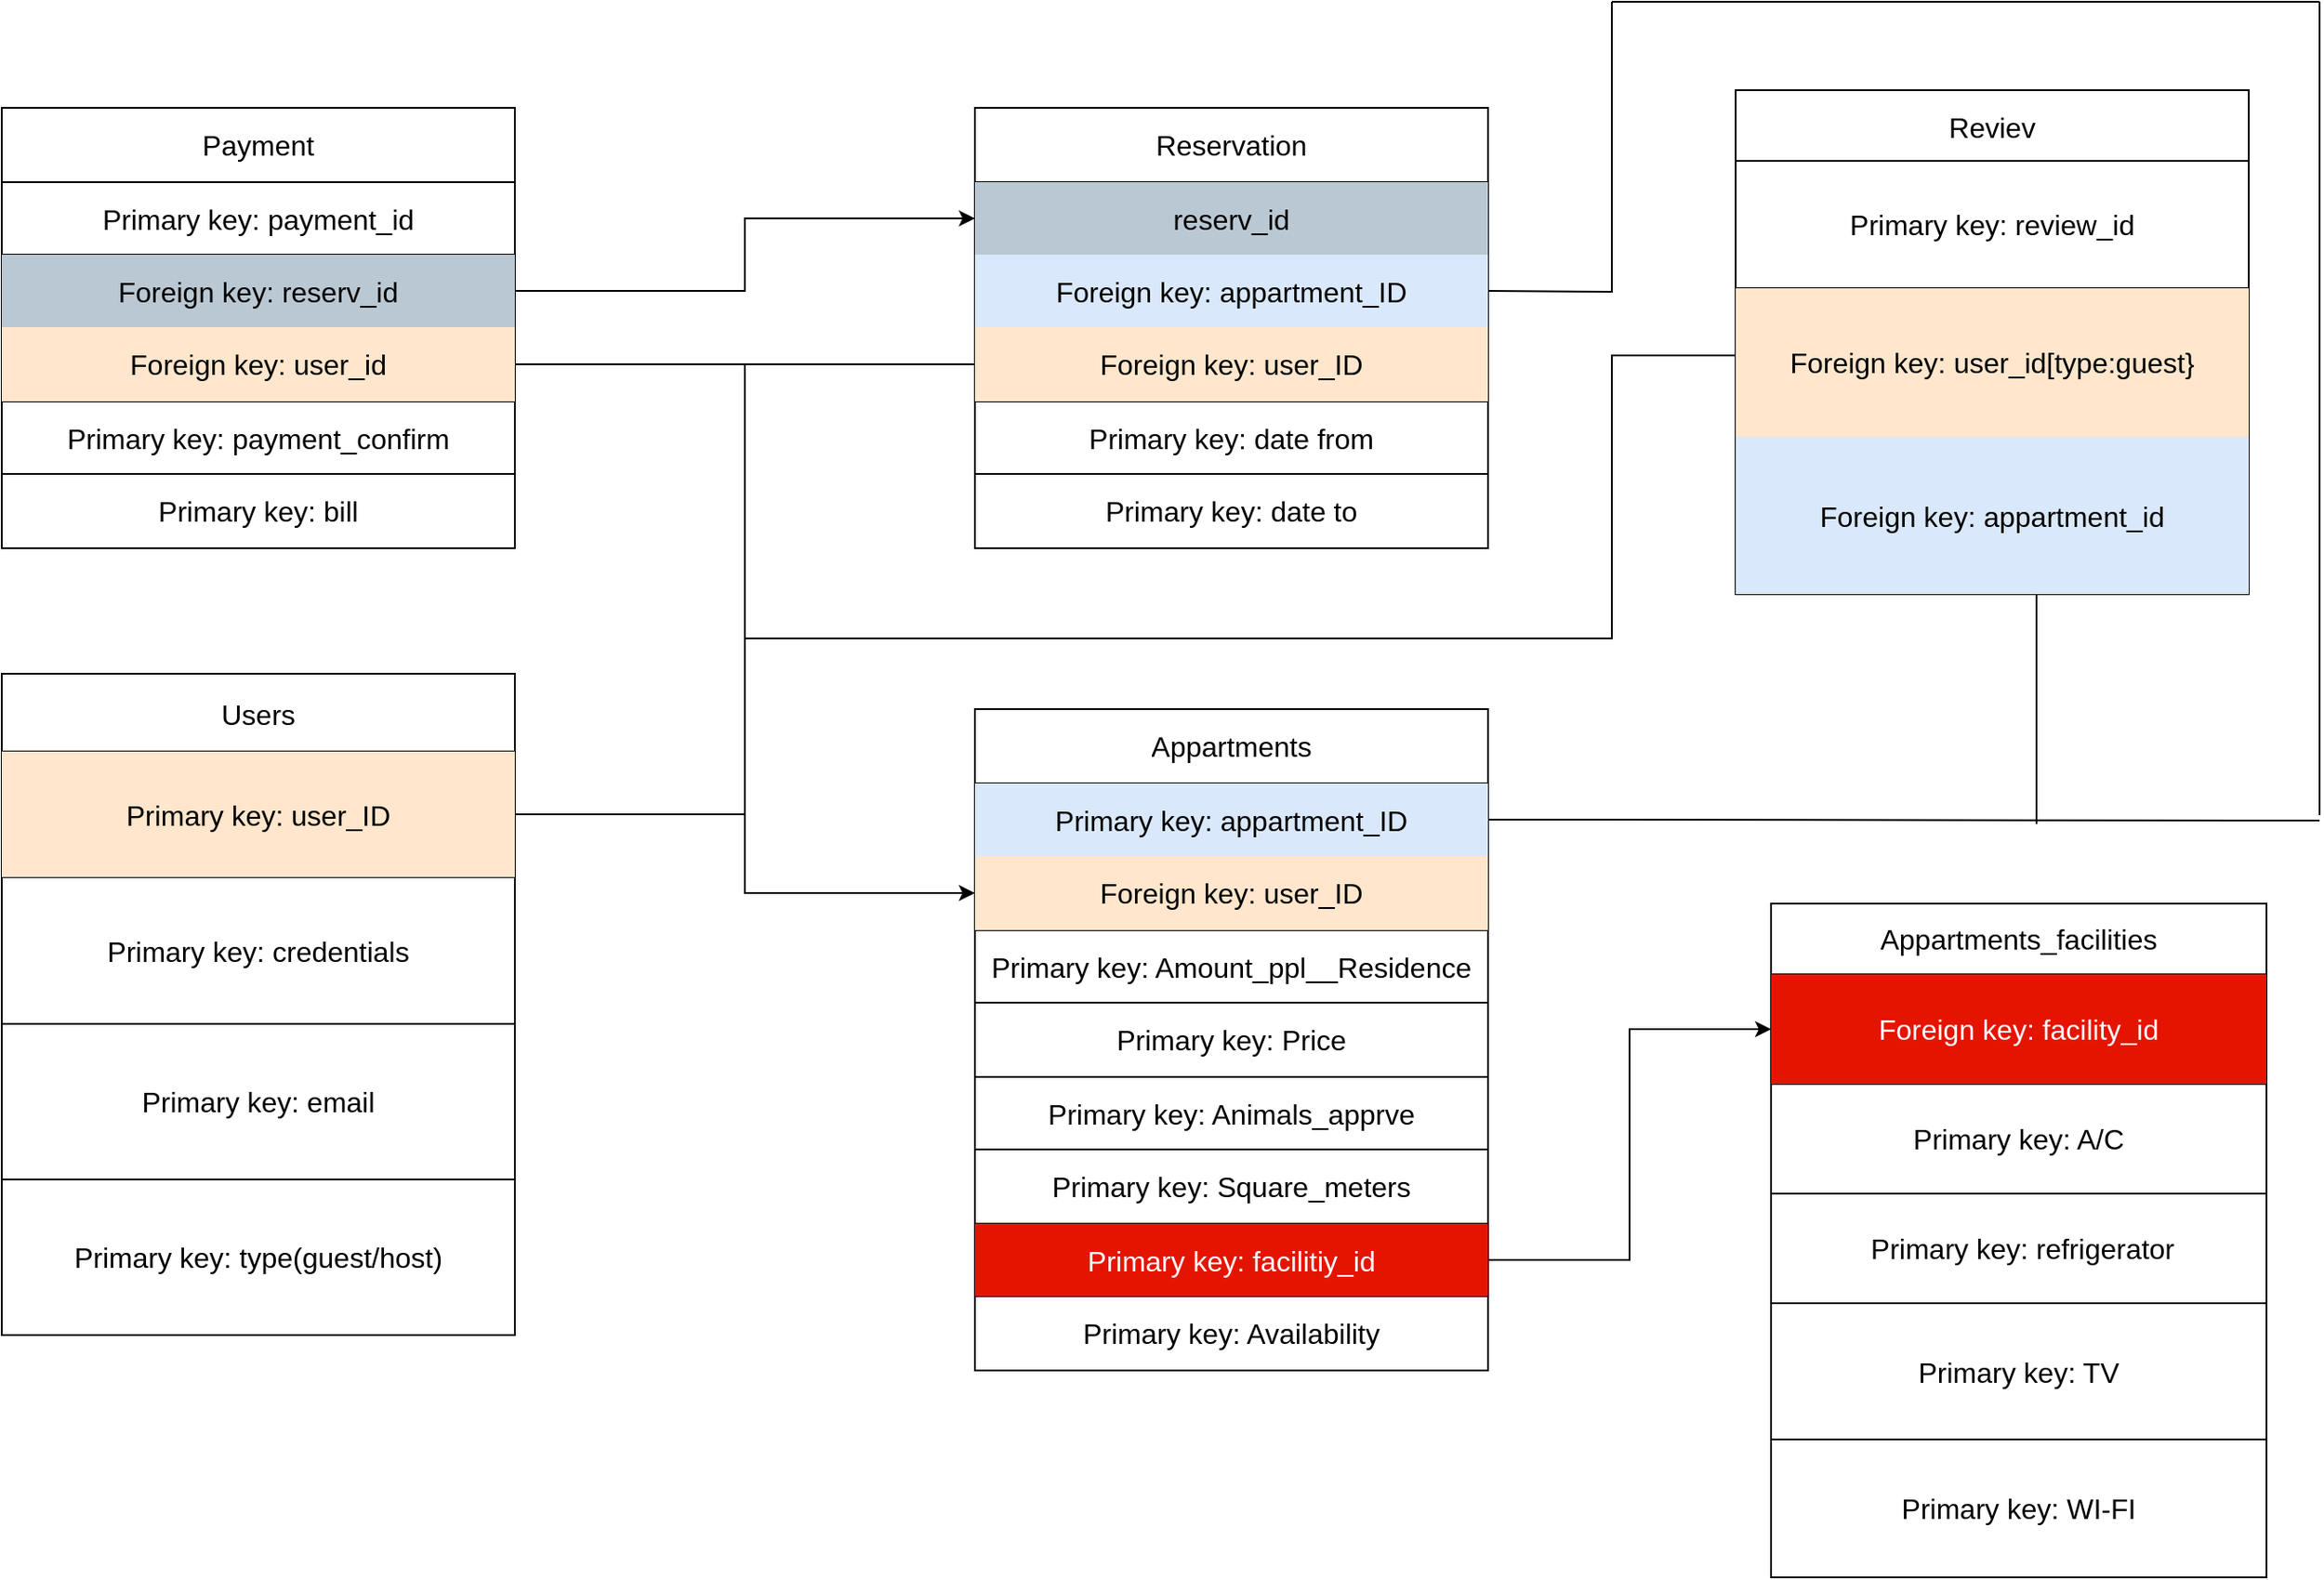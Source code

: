 <mxfile version="24.2.1" type="github">
  <diagram name="Страница — 1" id="DhWtc1AITWDPEzfAjPhT">
    <mxGraphModel dx="2333" dy="2407" grid="1" gridSize="10" guides="1" tooltips="1" connect="1" arrows="1" fold="1" page="1" pageScale="1" pageWidth="827" pageHeight="1169" math="0" shadow="0">
      <root>
        <mxCell id="0" />
        <mxCell id="1" parent="0" />
        <mxCell id="QPeFIXPxmIHF3lI81vWk-42" value="Users" style="shape=table;startSize=44;container=1;collapsible=0;childLayout=tableLayout;strokeColor=default;fontSize=16;" parent="1" vertex="1">
          <mxGeometry x="10" y="-20" width="290" height="374" as="geometry" />
        </mxCell>
        <mxCell id="QPeFIXPxmIHF3lI81vWk-43" value="" style="shape=tableRow;horizontal=0;startSize=0;swimlaneHead=0;swimlaneBody=0;strokeColor=#d79b00;top=0;left=0;bottom=0;right=0;collapsible=0;dropTarget=0;fillColor=#ffe6cc;points=[[0,0.5],[1,0.5]];portConstraint=eastwest;fontSize=16;" parent="QPeFIXPxmIHF3lI81vWk-42" vertex="1">
          <mxGeometry y="44" width="290" height="71" as="geometry" />
        </mxCell>
        <mxCell id="QPeFIXPxmIHF3lI81vWk-44" value="Primary key: user_ID" style="shape=partialRectangle;html=1;whiteSpace=wrap;connectable=0;strokeColor=inherit;overflow=hidden;fillColor=none;top=0;left=0;bottom=0;right=0;pointerEvents=1;fontSize=16;" parent="QPeFIXPxmIHF3lI81vWk-43" vertex="1">
          <mxGeometry width="290" height="71" as="geometry">
            <mxRectangle width="290" height="71" as="alternateBounds" />
          </mxGeometry>
        </mxCell>
        <mxCell id="QPeFIXPxmIHF3lI81vWk-47" value="" style="shape=tableRow;horizontal=0;startSize=0;swimlaneHead=0;swimlaneBody=0;strokeColor=inherit;top=0;left=0;bottom=0;right=0;collapsible=0;dropTarget=0;fillColor=none;points=[[0,0.5],[1,0.5]];portConstraint=eastwest;fontSize=16;" parent="QPeFIXPxmIHF3lI81vWk-42" vertex="1">
          <mxGeometry y="115" width="290" height="83" as="geometry" />
        </mxCell>
        <mxCell id="QPeFIXPxmIHF3lI81vWk-48" value="Primary key: credentials" style="shape=partialRectangle;html=1;whiteSpace=wrap;connectable=0;strokeColor=inherit;overflow=hidden;fillColor=none;top=0;left=0;bottom=0;right=0;pointerEvents=1;fontSize=16;" parent="QPeFIXPxmIHF3lI81vWk-47" vertex="1">
          <mxGeometry width="290" height="83" as="geometry">
            <mxRectangle width="290" height="83" as="alternateBounds" />
          </mxGeometry>
        </mxCell>
        <mxCell id="QPeFIXPxmIHF3lI81vWk-51" value="" style="shape=tableRow;horizontal=0;startSize=0;swimlaneHead=0;swimlaneBody=0;strokeColor=inherit;top=0;left=0;bottom=0;right=0;collapsible=0;dropTarget=0;fillColor=none;points=[[0,0.5],[1,0.5]];portConstraint=eastwest;fontSize=16;" parent="QPeFIXPxmIHF3lI81vWk-42" vertex="1">
          <mxGeometry y="198" width="290" height="88" as="geometry" />
        </mxCell>
        <mxCell id="QPeFIXPxmIHF3lI81vWk-52" value="Primary key: email" style="shape=partialRectangle;html=1;whiteSpace=wrap;connectable=0;strokeColor=inherit;overflow=hidden;fillColor=none;top=0;left=0;bottom=0;right=0;pointerEvents=1;fontSize=16;" parent="QPeFIXPxmIHF3lI81vWk-51" vertex="1">
          <mxGeometry width="290" height="88" as="geometry">
            <mxRectangle width="290" height="88" as="alternateBounds" />
          </mxGeometry>
        </mxCell>
        <mxCell id="Wzoc3AOBWDvPHQD9uPDA-1" style="shape=tableRow;horizontal=0;startSize=0;swimlaneHead=0;swimlaneBody=0;strokeColor=inherit;top=0;left=0;bottom=0;right=0;collapsible=0;dropTarget=0;fillColor=none;points=[[0,0.5],[1,0.5]];portConstraint=eastwest;fontSize=16;" vertex="1" parent="QPeFIXPxmIHF3lI81vWk-42">
          <mxGeometry y="286" width="290" height="88" as="geometry" />
        </mxCell>
        <mxCell id="Wzoc3AOBWDvPHQD9uPDA-2" value="Primary key: type(guest/host)" style="shape=partialRectangle;html=1;whiteSpace=wrap;connectable=0;strokeColor=inherit;overflow=hidden;fillColor=none;top=0;left=0;bottom=0;right=0;pointerEvents=1;fontSize=16;" vertex="1" parent="Wzoc3AOBWDvPHQD9uPDA-1">
          <mxGeometry width="290" height="88" as="geometry">
            <mxRectangle width="290" height="88" as="alternateBounds" />
          </mxGeometry>
        </mxCell>
        <mxCell id="QPeFIXPxmIHF3lI81vWk-137" value="" style="shape=table;startSize=0;container=1;collapsible=0;childLayout=tableLayout;fontSize=16;" parent="1" vertex="1">
          <mxGeometry x="560" width="290" height="374" as="geometry" />
        </mxCell>
        <mxCell id="QPeFIXPxmIHF3lI81vWk-138" value="" style="shape=tableRow;horizontal=0;startSize=0;swimlaneHead=0;swimlaneBody=0;strokeColor=inherit;top=0;left=0;bottom=0;right=0;collapsible=0;dropTarget=0;fillColor=none;points=[[0,0.5],[1,0.5]];portConstraint=eastwest;fontSize=16;" parent="QPeFIXPxmIHF3lI81vWk-137" vertex="1">
          <mxGeometry width="290" height="42" as="geometry" />
        </mxCell>
        <mxCell id="QPeFIXPxmIHF3lI81vWk-139" value="Appartments" style="shape=partialRectangle;html=1;whiteSpace=wrap;connectable=0;strokeColor=inherit;overflow=hidden;fillColor=none;top=0;left=0;bottom=0;right=0;pointerEvents=1;fontSize=16;" parent="QPeFIXPxmIHF3lI81vWk-138" vertex="1">
          <mxGeometry width="290" height="42" as="geometry">
            <mxRectangle width="290" height="42" as="alternateBounds" />
          </mxGeometry>
        </mxCell>
        <mxCell id="QPeFIXPxmIHF3lI81vWk-158" style="shape=tableRow;horizontal=0;startSize=0;swimlaneHead=0;swimlaneBody=0;strokeColor=inherit;top=0;left=0;bottom=0;right=0;collapsible=0;dropTarget=0;fillColor=none;points=[[0,0.5],[1,0.5]];portConstraint=eastwest;fontSize=16;" parent="QPeFIXPxmIHF3lI81vWk-137" vertex="1">
          <mxGeometry y="42" width="290" height="41" as="geometry" />
        </mxCell>
        <mxCell id="QPeFIXPxmIHF3lI81vWk-159" value="Primary key: appartment_ID" style="shape=partialRectangle;html=1;whiteSpace=wrap;connectable=0;strokeColor=#6c8ebf;overflow=hidden;fillColor=#dae8fc;top=0;left=0;bottom=0;right=0;pointerEvents=1;fontSize=16;" parent="QPeFIXPxmIHF3lI81vWk-158" vertex="1">
          <mxGeometry width="290" height="41" as="geometry">
            <mxRectangle width="290" height="41" as="alternateBounds" />
          </mxGeometry>
        </mxCell>
        <mxCell id="QPeFIXPxmIHF3lI81vWk-156" style="shape=tableRow;horizontal=0;startSize=0;swimlaneHead=0;swimlaneBody=0;strokeColor=inherit;top=0;left=0;bottom=0;right=0;collapsible=0;dropTarget=0;fillColor=none;points=[[0,0.5],[1,0.5]];portConstraint=eastwest;fontSize=16;" parent="QPeFIXPxmIHF3lI81vWk-137" vertex="1">
          <mxGeometry y="83" width="290" height="42" as="geometry" />
        </mxCell>
        <mxCell id="QPeFIXPxmIHF3lI81vWk-157" value="Foreign key: user_ID" style="shape=partialRectangle;html=1;whiteSpace=wrap;connectable=0;strokeColor=#d79b00;overflow=hidden;fillColor=#ffe6cc;top=0;left=0;bottom=0;right=0;pointerEvents=1;fontSize=16;" parent="QPeFIXPxmIHF3lI81vWk-156" vertex="1">
          <mxGeometry width="290" height="42" as="geometry">
            <mxRectangle width="290" height="42" as="alternateBounds" />
          </mxGeometry>
        </mxCell>
        <mxCell id="QPeFIXPxmIHF3lI81vWk-154" style="shape=tableRow;horizontal=0;startSize=0;swimlaneHead=0;swimlaneBody=0;strokeColor=inherit;top=0;left=0;bottom=0;right=0;collapsible=0;dropTarget=0;fillColor=none;points=[[0,0.5],[1,0.5]];portConstraint=eastwest;fontSize=16;" parent="QPeFIXPxmIHF3lI81vWk-137" vertex="1">
          <mxGeometry y="125" width="290" height="41" as="geometry" />
        </mxCell>
        <mxCell id="QPeFIXPxmIHF3lI81vWk-155" value="Primary key: Amount_ppl__Residence" style="shape=partialRectangle;html=1;whiteSpace=wrap;connectable=0;strokeColor=inherit;overflow=hidden;fillColor=none;top=0;left=0;bottom=0;right=0;pointerEvents=1;fontSize=16;" parent="QPeFIXPxmIHF3lI81vWk-154" vertex="1">
          <mxGeometry width="290" height="41" as="geometry">
            <mxRectangle width="290" height="41" as="alternateBounds" />
          </mxGeometry>
        </mxCell>
        <mxCell id="QPeFIXPxmIHF3lI81vWk-152" style="shape=tableRow;horizontal=0;startSize=0;swimlaneHead=0;swimlaneBody=0;strokeColor=inherit;top=0;left=0;bottom=0;right=0;collapsible=0;dropTarget=0;fillColor=none;points=[[0,0.5],[1,0.5]];portConstraint=eastwest;fontSize=16;" parent="QPeFIXPxmIHF3lI81vWk-137" vertex="1">
          <mxGeometry y="166" width="290" height="42" as="geometry" />
        </mxCell>
        <mxCell id="QPeFIXPxmIHF3lI81vWk-153" value="Primary key: Price" style="shape=partialRectangle;html=1;whiteSpace=wrap;connectable=0;strokeColor=inherit;overflow=hidden;fillColor=none;top=0;left=0;bottom=0;right=0;pointerEvents=1;fontSize=16;" parent="QPeFIXPxmIHF3lI81vWk-152" vertex="1">
          <mxGeometry width="290" height="42" as="geometry">
            <mxRectangle width="290" height="42" as="alternateBounds" />
          </mxGeometry>
        </mxCell>
        <mxCell id="QPeFIXPxmIHF3lI81vWk-150" style="shape=tableRow;horizontal=0;startSize=0;swimlaneHead=0;swimlaneBody=0;strokeColor=inherit;top=0;left=0;bottom=0;right=0;collapsible=0;dropTarget=0;fillColor=none;points=[[0,0.5],[1,0.5]];portConstraint=eastwest;fontSize=16;" parent="QPeFIXPxmIHF3lI81vWk-137" vertex="1">
          <mxGeometry y="208" width="290" height="41" as="geometry" />
        </mxCell>
        <mxCell id="QPeFIXPxmIHF3lI81vWk-151" value="Primary key: Animals_apprve" style="shape=partialRectangle;html=1;whiteSpace=wrap;connectable=0;strokeColor=inherit;overflow=hidden;fillColor=none;top=0;left=0;bottom=0;right=0;pointerEvents=1;fontSize=16;" parent="QPeFIXPxmIHF3lI81vWk-150" vertex="1">
          <mxGeometry width="290" height="41" as="geometry">
            <mxRectangle width="290" height="41" as="alternateBounds" />
          </mxGeometry>
        </mxCell>
        <mxCell id="QPeFIXPxmIHF3lI81vWk-142" value="" style="shape=tableRow;horizontal=0;startSize=0;swimlaneHead=0;swimlaneBody=0;strokeColor=inherit;top=0;left=0;bottom=0;right=0;collapsible=0;dropTarget=0;fillColor=none;points=[[0,0.5],[1,0.5]];portConstraint=eastwest;fontSize=16;" parent="QPeFIXPxmIHF3lI81vWk-137" vertex="1">
          <mxGeometry y="249" width="290" height="42" as="geometry" />
        </mxCell>
        <mxCell id="QPeFIXPxmIHF3lI81vWk-143" value="Primary key: Square_meters" style="shape=partialRectangle;html=1;whiteSpace=wrap;connectable=0;strokeColor=inherit;overflow=hidden;fillColor=none;top=0;left=0;bottom=0;right=0;pointerEvents=1;fontSize=16;" parent="QPeFIXPxmIHF3lI81vWk-142" vertex="1">
          <mxGeometry width="290" height="42" as="geometry">
            <mxRectangle width="290" height="42" as="alternateBounds" />
          </mxGeometry>
        </mxCell>
        <mxCell id="QPeFIXPxmIHF3lI81vWk-160" style="shape=tableRow;horizontal=0;startSize=0;swimlaneHead=0;swimlaneBody=0;strokeColor=inherit;top=0;left=0;bottom=0;right=0;collapsible=0;dropTarget=0;fillColor=none;points=[[0,0.5],[1,0.5]];portConstraint=eastwest;fontSize=16;" parent="QPeFIXPxmIHF3lI81vWk-137" vertex="1">
          <mxGeometry y="291" width="290" height="41" as="geometry" />
        </mxCell>
        <mxCell id="QPeFIXPxmIHF3lI81vWk-161" value="Primary key: facilitiy_id" style="shape=partialRectangle;html=1;whiteSpace=wrap;connectable=0;strokeColor=#B20000;overflow=hidden;fillColor=#e51400;top=0;left=0;bottom=0;right=0;pointerEvents=1;fontSize=16;fontColor=#ffffff;" parent="QPeFIXPxmIHF3lI81vWk-160" vertex="1">
          <mxGeometry width="290" height="41" as="geometry">
            <mxRectangle width="290" height="41" as="alternateBounds" />
          </mxGeometry>
        </mxCell>
        <mxCell id="QPeFIXPxmIHF3lI81vWk-165" style="shape=tableRow;horizontal=0;startSize=0;swimlaneHead=0;swimlaneBody=0;strokeColor=inherit;top=0;left=0;bottom=0;right=0;collapsible=0;dropTarget=0;fillColor=none;points=[[0,0.5],[1,0.5]];portConstraint=eastwest;fontSize=16;" parent="QPeFIXPxmIHF3lI81vWk-137" vertex="1">
          <mxGeometry y="332" width="290" height="42" as="geometry" />
        </mxCell>
        <mxCell id="QPeFIXPxmIHF3lI81vWk-166" value="Primary key: Availability" style="shape=partialRectangle;html=1;whiteSpace=wrap;connectable=0;strokeColor=inherit;overflow=hidden;fillColor=none;top=0;left=0;bottom=0;right=0;pointerEvents=1;fontSize=16;" parent="QPeFIXPxmIHF3lI81vWk-165" vertex="1">
          <mxGeometry width="290" height="42" as="geometry">
            <mxRectangle width="290" height="42" as="alternateBounds" />
          </mxGeometry>
        </mxCell>
        <mxCell id="QPeFIXPxmIHF3lI81vWk-185" value="" style="shape=table;startSize=0;container=1;collapsible=0;childLayout=tableLayout;fontSize=16;" parent="1" vertex="1">
          <mxGeometry x="1010" y="110" width="280" height="381" as="geometry" />
        </mxCell>
        <mxCell id="QPeFIXPxmIHF3lI81vWk-186" value="" style="shape=tableRow;horizontal=0;startSize=0;swimlaneHead=0;swimlaneBody=0;strokeColor=inherit;top=0;left=0;bottom=0;right=0;collapsible=0;dropTarget=0;fillColor=none;points=[[0,0.5],[1,0.5]];portConstraint=eastwest;fontSize=16;" parent="QPeFIXPxmIHF3lI81vWk-185" vertex="1">
          <mxGeometry width="280" height="40" as="geometry" />
        </mxCell>
        <mxCell id="QPeFIXPxmIHF3lI81vWk-187" value="Appartments_facilities" style="shape=partialRectangle;html=1;whiteSpace=wrap;connectable=0;strokeColor=inherit;overflow=hidden;fillColor=none;top=0;left=0;bottom=0;right=0;pointerEvents=1;fontSize=16;" parent="QPeFIXPxmIHF3lI81vWk-186" vertex="1">
          <mxGeometry width="280" height="40" as="geometry">
            <mxRectangle width="280" height="40" as="alternateBounds" />
          </mxGeometry>
        </mxCell>
        <mxCell id="QPeFIXPxmIHF3lI81vWk-202" style="shape=tableRow;horizontal=0;startSize=0;swimlaneHead=0;swimlaneBody=0;strokeColor=inherit;top=0;left=0;bottom=0;right=0;collapsible=0;dropTarget=0;fillColor=none;points=[[0,0.5],[1,0.5]];portConstraint=eastwest;fontSize=16;" parent="QPeFIXPxmIHF3lI81vWk-185" vertex="1">
          <mxGeometry y="40" width="280" height="62" as="geometry" />
        </mxCell>
        <mxCell id="QPeFIXPxmIHF3lI81vWk-203" value="Foreign key: facility_id" style="shape=partialRectangle;html=1;whiteSpace=wrap;connectable=0;strokeColor=#B20000;overflow=hidden;fillColor=#e51400;top=0;left=0;bottom=0;right=0;pointerEvents=1;fontSize=16;fontColor=#ffffff;" parent="QPeFIXPxmIHF3lI81vWk-202" vertex="1">
          <mxGeometry width="280" height="62" as="geometry">
            <mxRectangle width="280" height="62" as="alternateBounds" />
          </mxGeometry>
        </mxCell>
        <mxCell id="QPeFIXPxmIHF3lI81vWk-200" style="shape=tableRow;horizontal=0;startSize=0;swimlaneHead=0;swimlaneBody=0;strokeColor=inherit;top=0;left=0;bottom=0;right=0;collapsible=0;dropTarget=0;fillColor=none;points=[[0,0.5],[1,0.5]];portConstraint=eastwest;fontSize=16;" parent="QPeFIXPxmIHF3lI81vWk-185" vertex="1">
          <mxGeometry y="102" width="280" height="62" as="geometry" />
        </mxCell>
        <mxCell id="QPeFIXPxmIHF3lI81vWk-201" value="Primary key: A/C" style="shape=partialRectangle;html=1;whiteSpace=wrap;connectable=0;strokeColor=inherit;overflow=hidden;fillColor=none;top=0;left=0;bottom=0;right=0;pointerEvents=1;fontSize=16;" parent="QPeFIXPxmIHF3lI81vWk-200" vertex="1">
          <mxGeometry width="280" height="62" as="geometry">
            <mxRectangle width="280" height="62" as="alternateBounds" />
          </mxGeometry>
        </mxCell>
        <mxCell id="QPeFIXPxmIHF3lI81vWk-198" style="shape=tableRow;horizontal=0;startSize=0;swimlaneHead=0;swimlaneBody=0;strokeColor=inherit;top=0;left=0;bottom=0;right=0;collapsible=0;dropTarget=0;fillColor=none;points=[[0,0.5],[1,0.5]];portConstraint=eastwest;fontSize=16;" parent="QPeFIXPxmIHF3lI81vWk-185" vertex="1">
          <mxGeometry y="164" width="280" height="62" as="geometry" />
        </mxCell>
        <mxCell id="QPeFIXPxmIHF3lI81vWk-199" value="&amp;nbsp;Primary key: refrigerator" style="shape=partialRectangle;html=1;whiteSpace=wrap;connectable=0;strokeColor=inherit;overflow=hidden;fillColor=none;top=0;left=0;bottom=0;right=0;pointerEvents=1;fontSize=16;" parent="QPeFIXPxmIHF3lI81vWk-198" vertex="1">
          <mxGeometry width="280" height="62" as="geometry">
            <mxRectangle width="280" height="62" as="alternateBounds" />
          </mxGeometry>
        </mxCell>
        <mxCell id="QPeFIXPxmIHF3lI81vWk-190" value="" style="shape=tableRow;horizontal=0;startSize=0;swimlaneHead=0;swimlaneBody=0;strokeColor=inherit;top=0;left=0;bottom=0;right=0;collapsible=0;dropTarget=0;fillColor=none;points=[[0,0.5],[1,0.5]];portConstraint=eastwest;fontSize=16;" parent="QPeFIXPxmIHF3lI81vWk-185" vertex="1">
          <mxGeometry y="226" width="280" height="77" as="geometry" />
        </mxCell>
        <mxCell id="QPeFIXPxmIHF3lI81vWk-191" value="Primary key: TV" style="shape=partialRectangle;html=1;whiteSpace=wrap;connectable=0;strokeColor=inherit;overflow=hidden;fillColor=none;top=0;left=0;bottom=0;right=0;pointerEvents=1;fontSize=16;" parent="QPeFIXPxmIHF3lI81vWk-190" vertex="1">
          <mxGeometry width="280" height="77" as="geometry">
            <mxRectangle width="280" height="77" as="alternateBounds" />
          </mxGeometry>
        </mxCell>
        <mxCell id="4J8xn9SW0FpCC9_iLvo0-3" style="shape=tableRow;horizontal=0;startSize=0;swimlaneHead=0;swimlaneBody=0;strokeColor=inherit;top=0;left=0;bottom=0;right=0;collapsible=0;dropTarget=0;fillColor=none;points=[[0,0.5],[1,0.5]];portConstraint=eastwest;fontSize=16;" parent="QPeFIXPxmIHF3lI81vWk-185" vertex="1">
          <mxGeometry y="303" width="280" height="78" as="geometry" />
        </mxCell>
        <mxCell id="4J8xn9SW0FpCC9_iLvo0-4" value="Primary key: WI-FI" style="shape=partialRectangle;html=1;whiteSpace=wrap;connectable=0;strokeColor=inherit;overflow=hidden;fillColor=none;top=0;left=0;bottom=0;right=0;pointerEvents=1;fontSize=16;" parent="4J8xn9SW0FpCC9_iLvo0-3" vertex="1">
          <mxGeometry width="280" height="78" as="geometry">
            <mxRectangle width="280" height="78" as="alternateBounds" />
          </mxGeometry>
        </mxCell>
        <mxCell id="Wzoc3AOBWDvPHQD9uPDA-6" style="edgeStyle=orthogonalEdgeStyle;rounded=0;orthogonalLoop=1;jettySize=auto;html=1;exitX=1;exitY=0.5;exitDx=0;exitDy=0;" edge="1" parent="1" source="QPeFIXPxmIHF3lI81vWk-43" target="QPeFIXPxmIHF3lI81vWk-156">
          <mxGeometry relative="1" as="geometry">
            <mxPoint x="500" y="118" as="targetPoint" />
          </mxGeometry>
        </mxCell>
        <mxCell id="Wzoc3AOBWDvPHQD9uPDA-11" value="" style="shape=table;startSize=0;container=1;collapsible=0;childLayout=tableLayout;fontSize=16;" vertex="1" parent="1">
          <mxGeometry x="560" y="-340" width="290" height="249" as="geometry" />
        </mxCell>
        <mxCell id="Wzoc3AOBWDvPHQD9uPDA-12" value="" style="shape=tableRow;horizontal=0;startSize=0;swimlaneHead=0;swimlaneBody=0;strokeColor=inherit;top=0;left=0;bottom=0;right=0;collapsible=0;dropTarget=0;fillColor=none;points=[[0,0.5],[1,0.5]];portConstraint=eastwest;fontSize=16;" vertex="1" parent="Wzoc3AOBWDvPHQD9uPDA-11">
          <mxGeometry width="290" height="42" as="geometry" />
        </mxCell>
        <mxCell id="Wzoc3AOBWDvPHQD9uPDA-13" value="Reservation" style="shape=partialRectangle;html=1;whiteSpace=wrap;connectable=0;strokeColor=inherit;overflow=hidden;fillColor=none;top=0;left=0;bottom=0;right=0;pointerEvents=1;fontSize=16;" vertex="1" parent="Wzoc3AOBWDvPHQD9uPDA-12">
          <mxGeometry width="290" height="42" as="geometry">
            <mxRectangle width="290" height="42" as="alternateBounds" />
          </mxGeometry>
        </mxCell>
        <mxCell id="Wzoc3AOBWDvPHQD9uPDA-33" style="shape=tableRow;horizontal=0;startSize=0;swimlaneHead=0;swimlaneBody=0;strokeColor=inherit;top=0;left=0;bottom=0;right=0;collapsible=0;dropTarget=0;fillColor=none;points=[[0,0.5],[1,0.5]];portConstraint=eastwest;fontSize=16;" vertex="1" parent="Wzoc3AOBWDvPHQD9uPDA-11">
          <mxGeometry y="42" width="290" height="41" as="geometry" />
        </mxCell>
        <mxCell id="Wzoc3AOBWDvPHQD9uPDA-34" value="reserv_id" style="shape=partialRectangle;html=1;whiteSpace=wrap;connectable=0;strokeColor=#23445d;overflow=hidden;fillColor=#bac8d3;top=0;left=0;bottom=0;right=0;pointerEvents=1;fontSize=16;" vertex="1" parent="Wzoc3AOBWDvPHQD9uPDA-33">
          <mxGeometry width="290" height="41" as="geometry">
            <mxRectangle width="290" height="41" as="alternateBounds" />
          </mxGeometry>
        </mxCell>
        <mxCell id="Wzoc3AOBWDvPHQD9uPDA-14" style="shape=tableRow;horizontal=0;startSize=0;swimlaneHead=0;swimlaneBody=0;strokeColor=inherit;top=0;left=0;bottom=0;right=0;collapsible=0;dropTarget=0;fillColor=none;points=[[0,0.5],[1,0.5]];portConstraint=eastwest;fontSize=16;" vertex="1" parent="Wzoc3AOBWDvPHQD9uPDA-11">
          <mxGeometry y="83" width="290" height="41" as="geometry" />
        </mxCell>
        <mxCell id="Wzoc3AOBWDvPHQD9uPDA-15" value="Foreign key: appartment_ID" style="shape=partialRectangle;html=1;whiteSpace=wrap;connectable=0;strokeColor=#6c8ebf;overflow=hidden;fillColor=#dae8fc;top=0;left=0;bottom=0;right=0;pointerEvents=1;fontSize=16;" vertex="1" parent="Wzoc3AOBWDvPHQD9uPDA-14">
          <mxGeometry width="290" height="41" as="geometry">
            <mxRectangle width="290" height="41" as="alternateBounds" />
          </mxGeometry>
        </mxCell>
        <mxCell id="Wzoc3AOBWDvPHQD9uPDA-16" style="shape=tableRow;horizontal=0;startSize=0;swimlaneHead=0;swimlaneBody=0;strokeColor=inherit;top=0;left=0;bottom=0;right=0;collapsible=0;dropTarget=0;fillColor=none;points=[[0,0.5],[1,0.5]];portConstraint=eastwest;fontSize=16;" vertex="1" parent="Wzoc3AOBWDvPHQD9uPDA-11">
          <mxGeometry y="124" width="290" height="42" as="geometry" />
        </mxCell>
        <mxCell id="Wzoc3AOBWDvPHQD9uPDA-17" value="Foreign key: user_ID" style="shape=partialRectangle;html=1;whiteSpace=wrap;connectable=0;strokeColor=#d79b00;overflow=hidden;fillColor=#ffe6cc;top=0;left=0;bottom=0;right=0;pointerEvents=1;fontSize=16;" vertex="1" parent="Wzoc3AOBWDvPHQD9uPDA-16">
          <mxGeometry width="290" height="42" as="geometry">
            <mxRectangle width="290" height="42" as="alternateBounds" />
          </mxGeometry>
        </mxCell>
        <mxCell id="Wzoc3AOBWDvPHQD9uPDA-18" style="shape=tableRow;horizontal=0;startSize=0;swimlaneHead=0;swimlaneBody=0;strokeColor=inherit;top=0;left=0;bottom=0;right=0;collapsible=0;dropTarget=0;fillColor=none;points=[[0,0.5],[1,0.5]];portConstraint=eastwest;fontSize=16;" vertex="1" parent="Wzoc3AOBWDvPHQD9uPDA-11">
          <mxGeometry y="166" width="290" height="41" as="geometry" />
        </mxCell>
        <mxCell id="Wzoc3AOBWDvPHQD9uPDA-19" value="Primary key: date from" style="shape=partialRectangle;html=1;whiteSpace=wrap;connectable=0;strokeColor=inherit;overflow=hidden;fillColor=none;top=0;left=0;bottom=0;right=0;pointerEvents=1;fontSize=16;" vertex="1" parent="Wzoc3AOBWDvPHQD9uPDA-18">
          <mxGeometry width="290" height="41" as="geometry">
            <mxRectangle width="290" height="41" as="alternateBounds" />
          </mxGeometry>
        </mxCell>
        <mxCell id="Wzoc3AOBWDvPHQD9uPDA-20" style="shape=tableRow;horizontal=0;startSize=0;swimlaneHead=0;swimlaneBody=0;strokeColor=inherit;top=0;left=0;bottom=0;right=0;collapsible=0;dropTarget=0;fillColor=none;points=[[0,0.5],[1,0.5]];portConstraint=eastwest;fontSize=16;" vertex="1" parent="Wzoc3AOBWDvPHQD9uPDA-11">
          <mxGeometry y="207" width="290" height="42" as="geometry" />
        </mxCell>
        <mxCell id="Wzoc3AOBWDvPHQD9uPDA-21" value="Primary key: date to" style="shape=partialRectangle;html=1;whiteSpace=wrap;connectable=0;strokeColor=inherit;overflow=hidden;fillColor=none;top=0;left=0;bottom=0;right=0;pointerEvents=1;fontSize=16;" vertex="1" parent="Wzoc3AOBWDvPHQD9uPDA-20">
          <mxGeometry width="290" height="42" as="geometry">
            <mxRectangle width="290" height="42" as="alternateBounds" />
          </mxGeometry>
        </mxCell>
        <mxCell id="Wzoc3AOBWDvPHQD9uPDA-35" value="" style="shape=table;startSize=0;container=1;collapsible=0;childLayout=tableLayout;fontSize=16;" vertex="1" parent="1">
          <mxGeometry x="10" y="-340" width="290" height="249" as="geometry" />
        </mxCell>
        <mxCell id="Wzoc3AOBWDvPHQD9uPDA-36" value="" style="shape=tableRow;horizontal=0;startSize=0;swimlaneHead=0;swimlaneBody=0;strokeColor=inherit;top=0;left=0;bottom=0;right=0;collapsible=0;dropTarget=0;fillColor=none;points=[[0,0.5],[1,0.5]];portConstraint=eastwest;fontSize=16;" vertex="1" parent="Wzoc3AOBWDvPHQD9uPDA-35">
          <mxGeometry width="290" height="42" as="geometry" />
        </mxCell>
        <mxCell id="Wzoc3AOBWDvPHQD9uPDA-37" value="Payment" style="shape=partialRectangle;html=1;whiteSpace=wrap;connectable=0;strokeColor=inherit;overflow=hidden;fillColor=none;top=0;left=0;bottom=0;right=0;pointerEvents=1;fontSize=16;" vertex="1" parent="Wzoc3AOBWDvPHQD9uPDA-36">
          <mxGeometry width="290" height="42" as="geometry">
            <mxRectangle width="290" height="42" as="alternateBounds" />
          </mxGeometry>
        </mxCell>
        <mxCell id="Wzoc3AOBWDvPHQD9uPDA-38" style="shape=tableRow;horizontal=0;startSize=0;swimlaneHead=0;swimlaneBody=0;strokeColor=inherit;top=0;left=0;bottom=0;right=0;collapsible=0;dropTarget=0;fillColor=none;points=[[0,0.5],[1,0.5]];portConstraint=eastwest;fontSize=16;" vertex="1" parent="Wzoc3AOBWDvPHQD9uPDA-35">
          <mxGeometry y="42" width="290" height="41" as="geometry" />
        </mxCell>
        <mxCell id="Wzoc3AOBWDvPHQD9uPDA-39" value="Primary key: payment_id" style="shape=partialRectangle;html=1;whiteSpace=wrap;connectable=0;strokeColor=inherit;overflow=hidden;fillColor=none;top=0;left=0;bottom=0;right=0;pointerEvents=1;fontSize=16;" vertex="1" parent="Wzoc3AOBWDvPHQD9uPDA-38">
          <mxGeometry width="290" height="41" as="geometry">
            <mxRectangle width="290" height="41" as="alternateBounds" />
          </mxGeometry>
        </mxCell>
        <mxCell id="Wzoc3AOBWDvPHQD9uPDA-40" style="shape=tableRow;horizontal=0;startSize=0;swimlaneHead=0;swimlaneBody=0;strokeColor=inherit;top=0;left=0;bottom=0;right=0;collapsible=0;dropTarget=0;fillColor=none;points=[[0,0.5],[1,0.5]];portConstraint=eastwest;fontSize=16;" vertex="1" parent="Wzoc3AOBWDvPHQD9uPDA-35">
          <mxGeometry y="83" width="290" height="41" as="geometry" />
        </mxCell>
        <mxCell id="Wzoc3AOBWDvPHQD9uPDA-41" value="Foreign key: reserv_id" style="shape=partialRectangle;html=1;whiteSpace=wrap;connectable=0;overflow=hidden;top=0;left=0;bottom=0;right=0;pointerEvents=1;fontSize=16;fillColor=#bac8d3;strokeColor=#23445d;" vertex="1" parent="Wzoc3AOBWDvPHQD9uPDA-40">
          <mxGeometry width="290" height="41" as="geometry">
            <mxRectangle width="290" height="41" as="alternateBounds" />
          </mxGeometry>
        </mxCell>
        <mxCell id="Wzoc3AOBWDvPHQD9uPDA-42" style="shape=tableRow;horizontal=0;startSize=0;swimlaneHead=0;swimlaneBody=0;strokeColor=#d79b00;top=0;left=0;bottom=0;right=0;collapsible=0;dropTarget=0;fillColor=#ffe6cc;points=[[0,0.5],[1,0.5]];portConstraint=eastwest;fontSize=16;" vertex="1" parent="Wzoc3AOBWDvPHQD9uPDA-35">
          <mxGeometry y="124" width="290" height="42" as="geometry" />
        </mxCell>
        <mxCell id="Wzoc3AOBWDvPHQD9uPDA-43" value="Foreign key: user_id" style="shape=partialRectangle;html=1;whiteSpace=wrap;connectable=0;strokeColor=inherit;overflow=hidden;fillColor=none;top=0;left=0;bottom=0;right=0;pointerEvents=1;fontSize=16;" vertex="1" parent="Wzoc3AOBWDvPHQD9uPDA-42">
          <mxGeometry width="290" height="42" as="geometry">
            <mxRectangle width="290" height="42" as="alternateBounds" />
          </mxGeometry>
        </mxCell>
        <mxCell id="Wzoc3AOBWDvPHQD9uPDA-44" style="shape=tableRow;horizontal=0;startSize=0;swimlaneHead=0;swimlaneBody=0;strokeColor=inherit;top=0;left=0;bottom=0;right=0;collapsible=0;dropTarget=0;fillColor=none;points=[[0,0.5],[1,0.5]];portConstraint=eastwest;fontSize=16;" vertex="1" parent="Wzoc3AOBWDvPHQD9uPDA-35">
          <mxGeometry y="166" width="290" height="41" as="geometry" />
        </mxCell>
        <mxCell id="Wzoc3AOBWDvPHQD9uPDA-45" value="Primary key: payment_confirm" style="shape=partialRectangle;html=1;whiteSpace=wrap;connectable=0;strokeColor=inherit;overflow=hidden;fillColor=none;top=0;left=0;bottom=0;right=0;pointerEvents=1;fontSize=16;" vertex="1" parent="Wzoc3AOBWDvPHQD9uPDA-44">
          <mxGeometry width="290" height="41" as="geometry">
            <mxRectangle width="290" height="41" as="alternateBounds" />
          </mxGeometry>
        </mxCell>
        <mxCell id="Wzoc3AOBWDvPHQD9uPDA-46" style="shape=tableRow;horizontal=0;startSize=0;swimlaneHead=0;swimlaneBody=0;strokeColor=inherit;top=0;left=0;bottom=0;right=0;collapsible=0;dropTarget=0;fillColor=none;points=[[0,0.5],[1,0.5]];portConstraint=eastwest;fontSize=16;" vertex="1" parent="Wzoc3AOBWDvPHQD9uPDA-35">
          <mxGeometry y="207" width="290" height="42" as="geometry" />
        </mxCell>
        <mxCell id="Wzoc3AOBWDvPHQD9uPDA-47" value="Primary key: bill" style="shape=partialRectangle;html=1;whiteSpace=wrap;connectable=0;strokeColor=inherit;overflow=hidden;fillColor=none;top=0;left=0;bottom=0;right=0;pointerEvents=1;fontSize=16;" vertex="1" parent="Wzoc3AOBWDvPHQD9uPDA-46">
          <mxGeometry width="290" height="42" as="geometry">
            <mxRectangle width="290" height="42" as="alternateBounds" />
          </mxGeometry>
        </mxCell>
        <mxCell id="Wzoc3AOBWDvPHQD9uPDA-52" value="Reviev" style="shape=table;startSize=40;container=1;collapsible=0;childLayout=tableLayout;strokeColor=default;fontSize=16;" vertex="1" parent="1">
          <mxGeometry x="990" y="-350" width="290" height="285" as="geometry" />
        </mxCell>
        <mxCell id="Wzoc3AOBWDvPHQD9uPDA-53" value="" style="shape=tableRow;horizontal=0;startSize=0;swimlaneHead=0;swimlaneBody=0;strokeColor=inherit;top=0;left=0;bottom=0;right=0;collapsible=0;dropTarget=0;fillColor=none;points=[[0,0.5],[1,0.5]];portConstraint=eastwest;fontSize=16;" vertex="1" parent="Wzoc3AOBWDvPHQD9uPDA-52">
          <mxGeometry y="40" width="290" height="72" as="geometry" />
        </mxCell>
        <mxCell id="Wzoc3AOBWDvPHQD9uPDA-54" value="Primary key: review_id" style="shape=partialRectangle;html=1;whiteSpace=wrap;connectable=0;strokeColor=inherit;overflow=hidden;fillColor=none;top=0;left=0;bottom=0;right=0;pointerEvents=1;fontSize=16;" vertex="1" parent="Wzoc3AOBWDvPHQD9uPDA-53">
          <mxGeometry width="290" height="72" as="geometry">
            <mxRectangle width="290" height="72" as="alternateBounds" />
          </mxGeometry>
        </mxCell>
        <mxCell id="Wzoc3AOBWDvPHQD9uPDA-55" value="" style="shape=tableRow;horizontal=0;startSize=0;swimlaneHead=0;swimlaneBody=0;strokeColor=#d79b00;top=0;left=0;bottom=0;right=0;collapsible=0;dropTarget=0;fillColor=#ffe6cc;points=[[0,0.5],[1,0.5]];portConstraint=eastwest;fontSize=16;" vertex="1" parent="Wzoc3AOBWDvPHQD9uPDA-52">
          <mxGeometry y="112" width="290" height="84" as="geometry" />
        </mxCell>
        <mxCell id="Wzoc3AOBWDvPHQD9uPDA-56" value="Foreign key: user_id[type:guest}" style="shape=partialRectangle;html=1;whiteSpace=wrap;connectable=0;strokeColor=inherit;overflow=hidden;fillColor=none;top=0;left=0;bottom=0;right=0;pointerEvents=1;fontSize=16;" vertex="1" parent="Wzoc3AOBWDvPHQD9uPDA-55">
          <mxGeometry width="290" height="84" as="geometry">
            <mxRectangle width="290" height="84" as="alternateBounds" />
          </mxGeometry>
        </mxCell>
        <mxCell id="Wzoc3AOBWDvPHQD9uPDA-57" value="" style="shape=tableRow;horizontal=0;startSize=0;swimlaneHead=0;swimlaneBody=0;strokeColor=inherit;top=0;left=0;bottom=0;right=0;collapsible=0;dropTarget=0;fillColor=none;points=[[0,0.5],[1,0.5]];portConstraint=eastwest;fontSize=16;" vertex="1" parent="Wzoc3AOBWDvPHQD9uPDA-52">
          <mxGeometry y="196" width="290" height="89" as="geometry" />
        </mxCell>
        <mxCell id="Wzoc3AOBWDvPHQD9uPDA-58" value="Foreign key: appartment_id" style="shape=partialRectangle;html=1;whiteSpace=wrap;connectable=0;strokeColor=#6c8ebf;overflow=hidden;fillColor=#dae8fc;top=0;left=0;bottom=0;right=0;pointerEvents=1;fontSize=16;" vertex="1" parent="Wzoc3AOBWDvPHQD9uPDA-57">
          <mxGeometry width="290" height="89" as="geometry">
            <mxRectangle width="290" height="89" as="alternateBounds" />
          </mxGeometry>
        </mxCell>
        <mxCell id="Wzoc3AOBWDvPHQD9uPDA-64" value="" style="endArrow=none;html=1;rounded=0;entryX=0;entryY=0.5;entryDx=0;entryDy=0;" edge="1" parent="1" target="Wzoc3AOBWDvPHQD9uPDA-16">
          <mxGeometry width="50" height="50" relative="1" as="geometry">
            <mxPoint x="430" y="80" as="sourcePoint" />
            <mxPoint x="850" y="-30" as="targetPoint" />
            <Array as="points">
              <mxPoint x="430" y="-195" />
            </Array>
          </mxGeometry>
        </mxCell>
        <mxCell id="Wzoc3AOBWDvPHQD9uPDA-66" value="" style="endArrow=none;html=1;rounded=0;exitX=1;exitY=0.5;exitDx=0;exitDy=0;" edge="1" parent="1" source="Wzoc3AOBWDvPHQD9uPDA-42">
          <mxGeometry width="50" height="50" relative="1" as="geometry">
            <mxPoint x="760" y="-50" as="sourcePoint" />
            <mxPoint x="440" y="-195" as="targetPoint" />
          </mxGeometry>
        </mxCell>
        <mxCell id="Wzoc3AOBWDvPHQD9uPDA-67" value="" style="endArrow=none;html=1;rounded=0;" edge="1" parent="1">
          <mxGeometry width="50" height="50" relative="1" as="geometry">
            <mxPoint x="430" y="-40" as="sourcePoint" />
            <mxPoint x="990" y="-200" as="targetPoint" />
            <Array as="points">
              <mxPoint x="920" y="-40" />
              <mxPoint x="920" y="-200" />
            </Array>
          </mxGeometry>
        </mxCell>
        <mxCell id="Wzoc3AOBWDvPHQD9uPDA-68" value="" style="endArrow=none;html=1;rounded=0;exitX=1;exitY=0.5;exitDx=0;exitDy=0;" edge="1" parent="1" source="Wzoc3AOBWDvPHQD9uPDA-14">
          <mxGeometry width="50" height="50" relative="1" as="geometry">
            <mxPoint x="860" y="-120" as="sourcePoint" />
            <mxPoint x="920" y="-400" as="targetPoint" />
            <Array as="points">
              <mxPoint x="920" y="-236" />
            </Array>
          </mxGeometry>
        </mxCell>
        <mxCell id="Wzoc3AOBWDvPHQD9uPDA-69" value="" style="endArrow=none;html=1;rounded=0;" edge="1" parent="1">
          <mxGeometry width="50" height="50" relative="1" as="geometry">
            <mxPoint x="920" y="-400" as="sourcePoint" />
            <mxPoint x="1320" y="-400" as="targetPoint" />
          </mxGeometry>
        </mxCell>
        <mxCell id="Wzoc3AOBWDvPHQD9uPDA-70" value="" style="endArrow=none;html=1;rounded=0;" edge="1" parent="1">
          <mxGeometry width="50" height="50" relative="1" as="geometry">
            <mxPoint x="1320" y="60" as="sourcePoint" />
            <mxPoint x="1320" y="-400" as="targetPoint" />
          </mxGeometry>
        </mxCell>
        <mxCell id="Wzoc3AOBWDvPHQD9uPDA-71" value="" style="endArrow=none;html=1;rounded=0;exitX=1;exitY=0.5;exitDx=0;exitDy=0;" edge="1" parent="1" source="QPeFIXPxmIHF3lI81vWk-158">
          <mxGeometry width="50" height="50" relative="1" as="geometry">
            <mxPoint x="730" y="-200" as="sourcePoint" />
            <mxPoint x="1320" y="63" as="targetPoint" />
          </mxGeometry>
        </mxCell>
        <mxCell id="Wzoc3AOBWDvPHQD9uPDA-72" value="" style="endArrow=none;html=1;rounded=0;" edge="1" parent="1">
          <mxGeometry width="50" height="50" relative="1" as="geometry">
            <mxPoint x="1160" y="65" as="sourcePoint" />
            <mxPoint x="1160" y="-65" as="targetPoint" />
          </mxGeometry>
        </mxCell>
        <mxCell id="Wzoc3AOBWDvPHQD9uPDA-73" style="edgeStyle=orthogonalEdgeStyle;rounded=0;orthogonalLoop=1;jettySize=auto;html=1;exitX=1;exitY=0.5;exitDx=0;exitDy=0;entryX=0;entryY=0.5;entryDx=0;entryDy=0;" edge="1" parent="1" source="Wzoc3AOBWDvPHQD9uPDA-40" target="Wzoc3AOBWDvPHQD9uPDA-33">
          <mxGeometry relative="1" as="geometry" />
        </mxCell>
        <mxCell id="Wzoc3AOBWDvPHQD9uPDA-76" style="edgeStyle=orthogonalEdgeStyle;rounded=0;orthogonalLoop=1;jettySize=auto;html=1;exitX=1;exitY=0.5;exitDx=0;exitDy=0;" edge="1" parent="1" source="QPeFIXPxmIHF3lI81vWk-160" target="QPeFIXPxmIHF3lI81vWk-202">
          <mxGeometry relative="1" as="geometry" />
        </mxCell>
      </root>
    </mxGraphModel>
  </diagram>
</mxfile>

